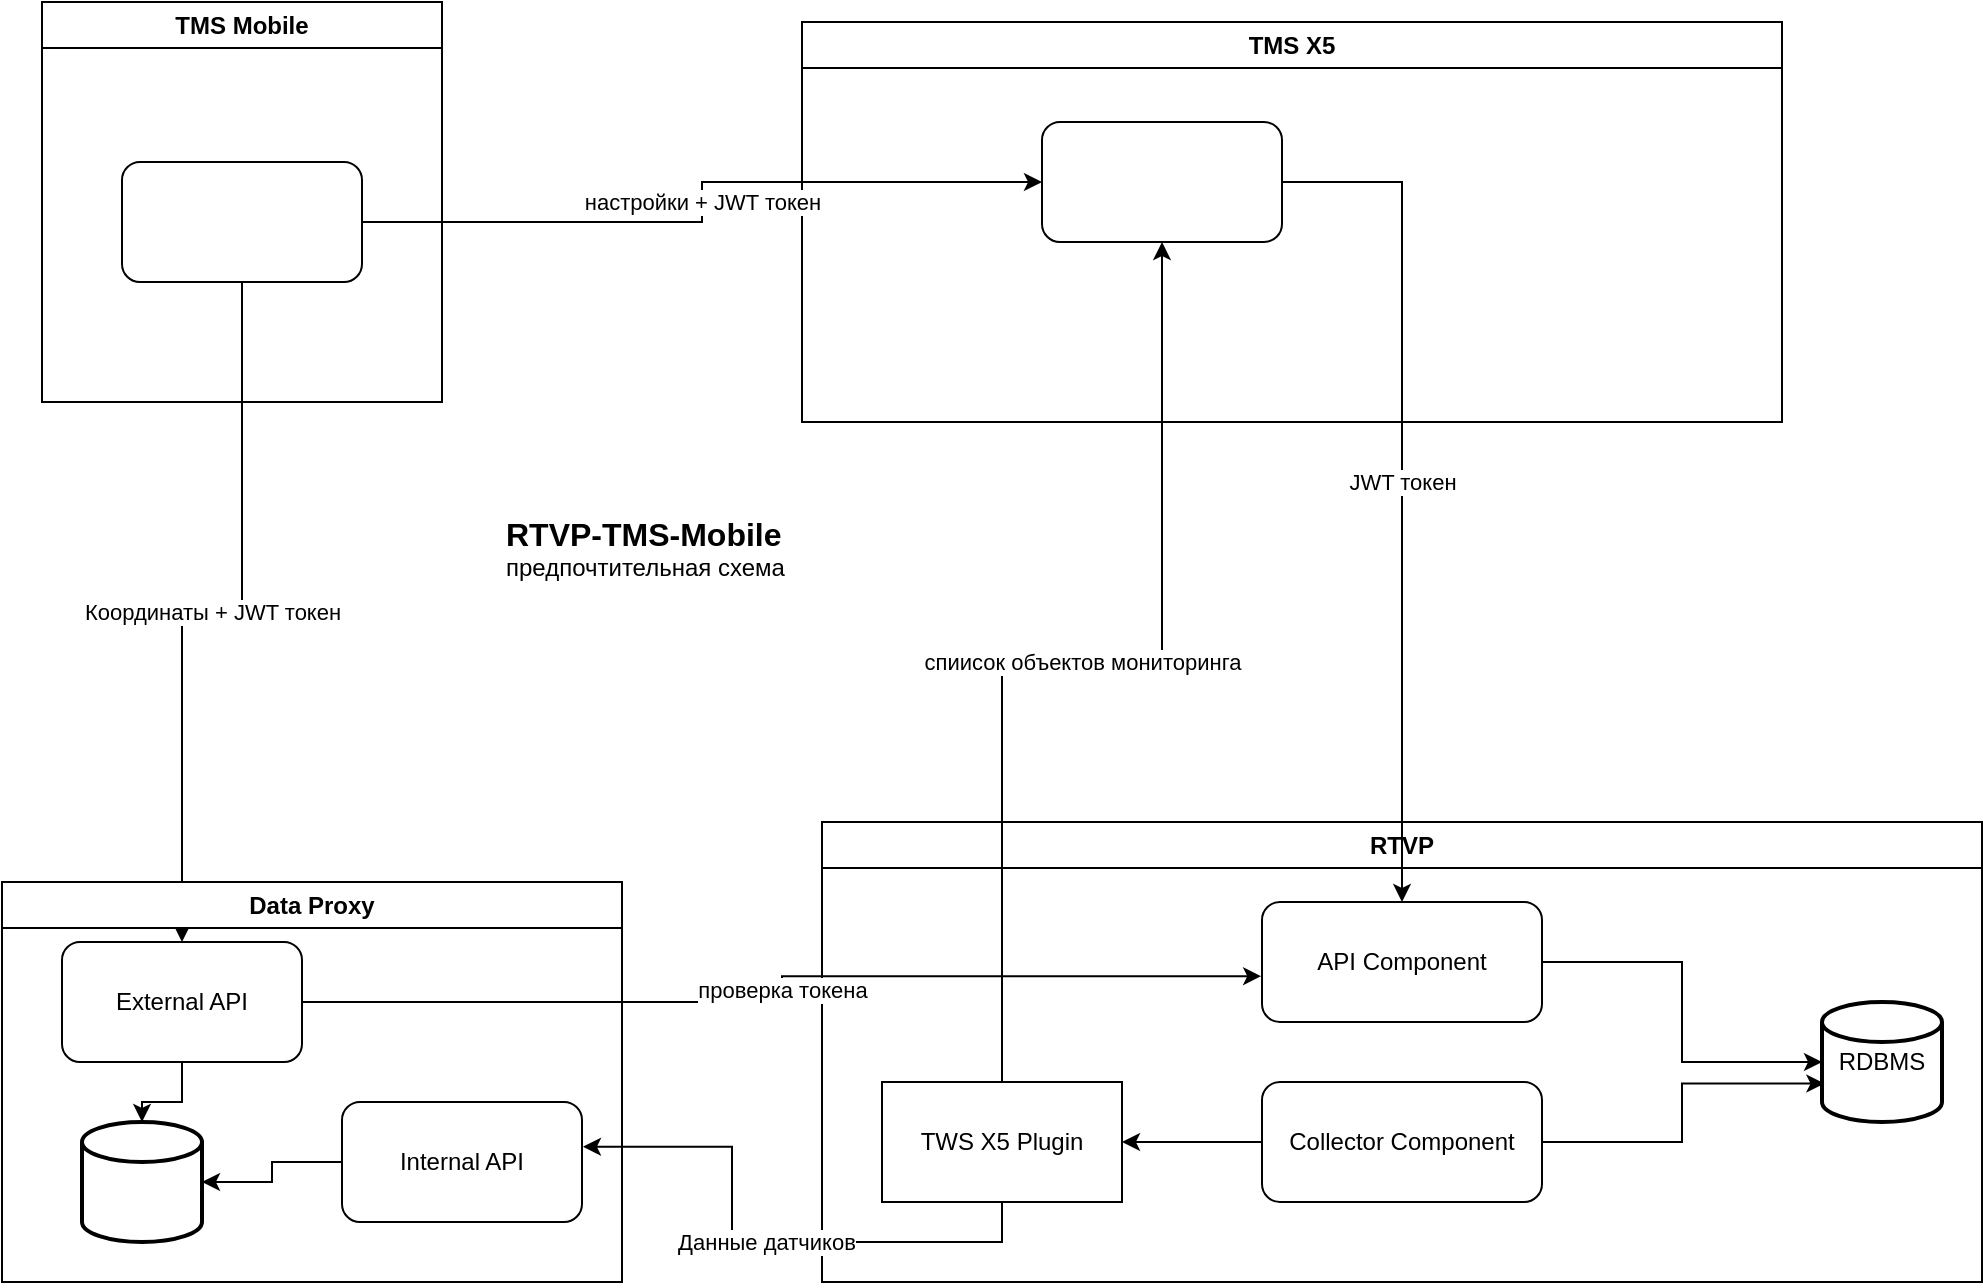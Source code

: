 <mxfile version="21.6.8" type="github" pages="3">
  <diagram name="желательная" id="74b105a0-9070-1c63-61bc-23e55f88626e">
    <mxGraphModel dx="1434" dy="774" grid="1" gridSize="10" guides="1" tooltips="1" connect="1" arrows="1" fold="1" page="1" pageScale="1.5" pageWidth="1169" pageHeight="826" background="none" math="0" shadow="0">
      <root>
        <mxCell id="0" style=";html=1;" />
        <mxCell id="1" style=";html=1;" parent="0" />
        <mxCell id="pc2m1EUT2kzoiwxsdK9a-4" value="RTVP" style="swimlane;whiteSpace=wrap;html=1;" parent="1" vertex="1">
          <mxGeometry x="520" y="470" width="580" height="230" as="geometry" />
        </mxCell>
        <mxCell id="pc2m1EUT2kzoiwxsdK9a-5" value="TWS X5 Plugin" style="rounded=0;whiteSpace=wrap;html=1;" parent="pc2m1EUT2kzoiwxsdK9a-4" vertex="1">
          <mxGeometry x="30" y="130" width="120" height="60" as="geometry" />
        </mxCell>
        <mxCell id="pc2m1EUT2kzoiwxsdK9a-6" value="RDBMS" style="strokeWidth=2;html=1;shape=mxgraph.flowchart.database;whiteSpace=wrap;" parent="pc2m1EUT2kzoiwxsdK9a-4" vertex="1">
          <mxGeometry x="500" y="90" width="60" height="60" as="geometry" />
        </mxCell>
        <mxCell id="pc2m1EUT2kzoiwxsdK9a-13" style="edgeStyle=orthogonalEdgeStyle;rounded=0;orthogonalLoop=1;jettySize=auto;html=1;entryX=0.02;entryY=0.68;entryDx=0;entryDy=0;entryPerimeter=0;" parent="pc2m1EUT2kzoiwxsdK9a-4" source="pc2m1EUT2kzoiwxsdK9a-10" target="pc2m1EUT2kzoiwxsdK9a-6" edge="1">
          <mxGeometry relative="1" as="geometry" />
        </mxCell>
        <mxCell id="pc2m1EUT2kzoiwxsdK9a-20" style="edgeStyle=orthogonalEdgeStyle;rounded=0;orthogonalLoop=1;jettySize=auto;html=1;" parent="pc2m1EUT2kzoiwxsdK9a-4" source="pc2m1EUT2kzoiwxsdK9a-10" target="pc2m1EUT2kzoiwxsdK9a-5" edge="1">
          <mxGeometry relative="1" as="geometry" />
        </mxCell>
        <mxCell id="pc2m1EUT2kzoiwxsdK9a-10" value="Collector Component" style="rounded=1;whiteSpace=wrap;html=1;" parent="pc2m1EUT2kzoiwxsdK9a-4" vertex="1">
          <mxGeometry x="220" y="130" width="140" height="60" as="geometry" />
        </mxCell>
        <mxCell id="pc2m1EUT2kzoiwxsdK9a-12" style="edgeStyle=orthogonalEdgeStyle;rounded=0;orthogonalLoop=1;jettySize=auto;html=1;entryX=0;entryY=0.5;entryDx=0;entryDy=0;entryPerimeter=0;" parent="pc2m1EUT2kzoiwxsdK9a-4" source="pc2m1EUT2kzoiwxsdK9a-9" target="pc2m1EUT2kzoiwxsdK9a-6" edge="1">
          <mxGeometry relative="1" as="geometry" />
        </mxCell>
        <mxCell id="pc2m1EUT2kzoiwxsdK9a-9" value="API Component" style="rounded=1;whiteSpace=wrap;html=1;" parent="pc2m1EUT2kzoiwxsdK9a-4" vertex="1">
          <mxGeometry x="220" y="40" width="140" height="60" as="geometry" />
        </mxCell>
        <mxCell id="pc2m1EUT2kzoiwxsdK9a-8" value="TMS X5" style="swimlane;whiteSpace=wrap;html=1;" parent="1" vertex="1">
          <mxGeometry x="510" y="70" width="490" height="200" as="geometry" />
        </mxCell>
        <mxCell id="pc2m1EUT2kzoiwxsdK9a-34" value="" style="rounded=1;whiteSpace=wrap;html=1;" parent="pc2m1EUT2kzoiwxsdK9a-8" vertex="1">
          <mxGeometry x="120" y="50" width="120" height="60" as="geometry" />
        </mxCell>
        <mxCell id="pc2m1EUT2kzoiwxsdK9a-27" value="Координаты + JWT токен" style="edgeStyle=orthogonalEdgeStyle;rounded=0;orthogonalLoop=1;jettySize=auto;html=1;" parent="1" source="pc2m1EUT2kzoiwxsdK9a-33" target="pc2m1EUT2kzoiwxsdK9a-26" edge="1">
          <mxGeometry relative="1" as="geometry" />
        </mxCell>
        <mxCell id="pc2m1EUT2kzoiwxsdK9a-15" value="TMS Mobile" style="swimlane;whiteSpace=wrap;html=1;" parent="1" vertex="1">
          <mxGeometry x="130" y="60" width="200" height="200" as="geometry" />
        </mxCell>
        <mxCell id="pc2m1EUT2kzoiwxsdK9a-33" value="" style="rounded=1;whiteSpace=wrap;html=1;" parent="pc2m1EUT2kzoiwxsdK9a-15" vertex="1">
          <mxGeometry x="40" y="80" width="120" height="60" as="geometry" />
        </mxCell>
        <mxCell id="pc2m1EUT2kzoiwxsdK9a-16" value="Data Proxy" style="swimlane;whiteSpace=wrap;html=1;" parent="1" vertex="1">
          <mxGeometry x="110" y="500" width="310" height="200" as="geometry" />
        </mxCell>
        <mxCell id="pc2m1EUT2kzoiwxsdK9a-32" style="edgeStyle=orthogonalEdgeStyle;rounded=0;orthogonalLoop=1;jettySize=auto;html=1;entryX=1;entryY=0.5;entryDx=0;entryDy=0;entryPerimeter=0;" parent="pc2m1EUT2kzoiwxsdK9a-16" source="pc2m1EUT2kzoiwxsdK9a-24" target="pc2m1EUT2kzoiwxsdK9a-30" edge="1">
          <mxGeometry relative="1" as="geometry" />
        </mxCell>
        <mxCell id="pc2m1EUT2kzoiwxsdK9a-24" value="Internal API" style="rounded=1;whiteSpace=wrap;html=1;" parent="pc2m1EUT2kzoiwxsdK9a-16" vertex="1">
          <mxGeometry x="170" y="110" width="120" height="60" as="geometry" />
        </mxCell>
        <mxCell id="pc2m1EUT2kzoiwxsdK9a-31" style="edgeStyle=orthogonalEdgeStyle;rounded=0;orthogonalLoop=1;jettySize=auto;html=1;" parent="pc2m1EUT2kzoiwxsdK9a-16" source="pc2m1EUT2kzoiwxsdK9a-26" target="pc2m1EUT2kzoiwxsdK9a-30" edge="1">
          <mxGeometry relative="1" as="geometry" />
        </mxCell>
        <mxCell id="pc2m1EUT2kzoiwxsdK9a-26" value="External API" style="rounded=1;whiteSpace=wrap;html=1;" parent="pc2m1EUT2kzoiwxsdK9a-16" vertex="1">
          <mxGeometry x="30" y="30" width="120" height="60" as="geometry" />
        </mxCell>
        <mxCell id="pc2m1EUT2kzoiwxsdK9a-30" value="" style="strokeWidth=2;html=1;shape=mxgraph.flowchart.database;whiteSpace=wrap;" parent="pc2m1EUT2kzoiwxsdK9a-16" vertex="1">
          <mxGeometry x="40" y="120" width="60" height="60" as="geometry" />
        </mxCell>
        <mxCell id="pc2m1EUT2kzoiwxsdK9a-23" value="Данные датчиков" style="edgeStyle=orthogonalEdgeStyle;rounded=0;orthogonalLoop=1;jettySize=auto;html=1;entryX=1.004;entryY=0.373;entryDx=0;entryDy=0;entryPerimeter=0;exitX=0.5;exitY=1;exitDx=0;exitDy=0;" parent="1" source="pc2m1EUT2kzoiwxsdK9a-5" target="pc2m1EUT2kzoiwxsdK9a-24" edge="1">
          <mxGeometry relative="1" as="geometry" />
        </mxCell>
        <mxCell id="pc2m1EUT2kzoiwxsdK9a-29" value="проверка токена" style="edgeStyle=orthogonalEdgeStyle;rounded=0;orthogonalLoop=1;jettySize=auto;html=1;entryX=-0.003;entryY=0.618;entryDx=0;entryDy=0;entryPerimeter=0;" parent="1" source="pc2m1EUT2kzoiwxsdK9a-26" target="pc2m1EUT2kzoiwxsdK9a-9" edge="1">
          <mxGeometry relative="1" as="geometry" />
        </mxCell>
        <mxCell id="pc2m1EUT2kzoiwxsdK9a-36" value="JWT токен" style="edgeStyle=orthogonalEdgeStyle;rounded=0;orthogonalLoop=1;jettySize=auto;html=1;exitX=1;exitY=0.5;exitDx=0;exitDy=0;" parent="1" source="pc2m1EUT2kzoiwxsdK9a-34" target="pc2m1EUT2kzoiwxsdK9a-9" edge="1">
          <mxGeometry relative="1" as="geometry" />
        </mxCell>
        <mxCell id="pc2m1EUT2kzoiwxsdK9a-37" value="настройки + JWT токен" style="edgeStyle=orthogonalEdgeStyle;rounded=0;orthogonalLoop=1;jettySize=auto;html=1;" parent="1" source="pc2m1EUT2kzoiwxsdK9a-33" target="pc2m1EUT2kzoiwxsdK9a-34" edge="1">
          <mxGeometry relative="1" as="geometry" />
        </mxCell>
        <mxCell id="pc2m1EUT2kzoiwxsdK9a-38" value="спиисок объектов мониторинга" style="edgeStyle=orthogonalEdgeStyle;rounded=0;orthogonalLoop=1;jettySize=auto;html=1;entryX=0.5;entryY=1;entryDx=0;entryDy=0;" parent="1" source="pc2m1EUT2kzoiwxsdK9a-5" target="pc2m1EUT2kzoiwxsdK9a-34" edge="1">
          <mxGeometry relative="1" as="geometry" />
        </mxCell>
        <object placeholders="1" c4Name="RTVP-TMS-Mobile" c4Type="ContainerDiagramTitle" c4Description="предпочтительная схема" label="&lt;font style=&quot;font-size: 16px&quot;&gt;&lt;b&gt;&lt;div style=&quot;text-align: left&quot;&gt;%c4Name%&lt;/div&gt;&lt;/b&gt;&lt;/font&gt;&lt;div style=&quot;text-align: left&quot;&gt;%c4Description%&lt;/div&gt;" id="BQD_TY5szDUOwG55Ezy5-1">
          <mxCell style="text;html=1;strokeColor=none;fillColor=none;align=left;verticalAlign=top;whiteSpace=wrap;rounded=0;metaEdit=1;allowArrows=0;resizable=1;rotatable=0;connectable=0;recursiveResize=0;expand=0;pointerEvents=0;points=[[0.25,0,0],[0.5,0,0],[0.75,0,0],[1,0.25,0],[1,0.5,0],[1,0.75,0],[0.75,1,0],[0.5,1,0],[0.25,1,0],[0,0.75,0],[0,0.5,0],[0,0.25,0]];" parent="1" vertex="1">
            <mxGeometry x="360" y="310" width="260" height="40" as="geometry" />
          </mxCell>
        </object>
      </root>
    </mxGraphModel>
  </diagram>
  <diagram name="желательная2" id="Z-emMqpk38f8x8asANi4">
    <mxGraphModel dx="1434" dy="774" grid="1" gridSize="10" guides="1" tooltips="1" connect="1" arrows="1" fold="1" page="1" pageScale="1.5" pageWidth="1169" pageHeight="826" background="none" math="0" shadow="0">
      <root>
        <mxCell id="tSx8S32rKkU77oZO9det-0" style=";html=1;" />
        <mxCell id="tSx8S32rKkU77oZO9det-1" style=";html=1;" parent="tSx8S32rKkU77oZO9det-0" />
        <mxCell id="tSx8S32rKkU77oZO9det-2" value="RTVP" style="swimlane;whiteSpace=wrap;html=1;" vertex="1" parent="tSx8S32rKkU77oZO9det-1">
          <mxGeometry x="520" y="470" width="580" height="230" as="geometry" />
        </mxCell>
        <mxCell id="tSx8S32rKkU77oZO9det-3" value="TWS X5 Plugin" style="rounded=0;whiteSpace=wrap;html=1;" vertex="1" parent="tSx8S32rKkU77oZO9det-2">
          <mxGeometry x="30" y="130" width="120" height="60" as="geometry" />
        </mxCell>
        <mxCell id="tSx8S32rKkU77oZO9det-4" value="RDBMS" style="strokeWidth=2;html=1;shape=mxgraph.flowchart.database;whiteSpace=wrap;" vertex="1" parent="tSx8S32rKkU77oZO9det-2">
          <mxGeometry x="500" y="90" width="60" height="60" as="geometry" />
        </mxCell>
        <mxCell id="tSx8S32rKkU77oZO9det-5" style="edgeStyle=orthogonalEdgeStyle;rounded=0;orthogonalLoop=1;jettySize=auto;html=1;entryX=0.02;entryY=0.68;entryDx=0;entryDy=0;entryPerimeter=0;" edge="1" parent="tSx8S32rKkU77oZO9det-2" source="tSx8S32rKkU77oZO9det-7" target="tSx8S32rKkU77oZO9det-4">
          <mxGeometry relative="1" as="geometry" />
        </mxCell>
        <mxCell id="tSx8S32rKkU77oZO9det-6" style="edgeStyle=orthogonalEdgeStyle;rounded=0;orthogonalLoop=1;jettySize=auto;html=1;" edge="1" parent="tSx8S32rKkU77oZO9det-2" source="tSx8S32rKkU77oZO9det-7" target="tSx8S32rKkU77oZO9det-3">
          <mxGeometry relative="1" as="geometry" />
        </mxCell>
        <mxCell id="tSx8S32rKkU77oZO9det-7" value="Collector Component" style="rounded=1;whiteSpace=wrap;html=1;" vertex="1" parent="tSx8S32rKkU77oZO9det-2">
          <mxGeometry x="220" y="130" width="140" height="60" as="geometry" />
        </mxCell>
        <mxCell id="tSx8S32rKkU77oZO9det-8" style="edgeStyle=orthogonalEdgeStyle;rounded=0;orthogonalLoop=1;jettySize=auto;html=1;entryX=0;entryY=0.5;entryDx=0;entryDy=0;entryPerimeter=0;" edge="1" parent="tSx8S32rKkU77oZO9det-2" source="tSx8S32rKkU77oZO9det-9" target="tSx8S32rKkU77oZO9det-4">
          <mxGeometry relative="1" as="geometry" />
        </mxCell>
        <mxCell id="tSx8S32rKkU77oZO9det-9" value="API Component" style="rounded=1;whiteSpace=wrap;html=1;" vertex="1" parent="tSx8S32rKkU77oZO9det-2">
          <mxGeometry x="220" y="40" width="140" height="60" as="geometry" />
        </mxCell>
        <mxCell id="tSx8S32rKkU77oZO9det-12" value="Данные датчиков + JWT токен" style="edgeStyle=orthogonalEdgeStyle;rounded=0;orthogonalLoop=1;jettySize=auto;html=1;exitX=0;exitY=0.5;exitDx=0;exitDy=0;" edge="1" parent="tSx8S32rKkU77oZO9det-1" source="tSx8S32rKkU77oZO9det-14" target="tSx8S32rKkU77oZO9det-19">
          <mxGeometry relative="1" as="geometry" />
        </mxCell>
        <mxCell id="tSx8S32rKkU77oZO9det-13" value="TMS Mobile" style="swimlane;whiteSpace=wrap;html=1;" vertex="1" parent="tSx8S32rKkU77oZO9det-1">
          <mxGeometry x="130" y="60" width="200" height="200" as="geometry" />
        </mxCell>
        <mxCell id="tSx8S32rKkU77oZO9det-14" value="" style="rounded=1;whiteSpace=wrap;html=1;" vertex="1" parent="tSx8S32rKkU77oZO9det-13">
          <mxGeometry x="40" y="80" width="120" height="60" as="geometry" />
        </mxCell>
        <mxCell id="tSx8S32rKkU77oZO9det-15" value="Data Proxy" style="swimlane;whiteSpace=wrap;html=1;" vertex="1" parent="tSx8S32rKkU77oZO9det-1">
          <mxGeometry x="110" y="500" width="310" height="200" as="geometry" />
        </mxCell>
        <mxCell id="tSx8S32rKkU77oZO9det-16" style="edgeStyle=orthogonalEdgeStyle;rounded=0;orthogonalLoop=1;jettySize=auto;html=1;entryX=1;entryY=0.5;entryDx=0;entryDy=0;entryPerimeter=0;" edge="1" parent="tSx8S32rKkU77oZO9det-15" source="tSx8S32rKkU77oZO9det-17" target="tSx8S32rKkU77oZO9det-20">
          <mxGeometry relative="1" as="geometry" />
        </mxCell>
        <mxCell id="tSx8S32rKkU77oZO9det-17" value="Internal API" style="rounded=1;whiteSpace=wrap;html=1;" vertex="1" parent="tSx8S32rKkU77oZO9det-15">
          <mxGeometry x="170" y="110" width="120" height="60" as="geometry" />
        </mxCell>
        <mxCell id="tSx8S32rKkU77oZO9det-18" style="edgeStyle=orthogonalEdgeStyle;rounded=0;orthogonalLoop=1;jettySize=auto;html=1;" edge="1" parent="tSx8S32rKkU77oZO9det-15" source="tSx8S32rKkU77oZO9det-19" target="tSx8S32rKkU77oZO9det-20">
          <mxGeometry relative="1" as="geometry" />
        </mxCell>
        <mxCell id="tSx8S32rKkU77oZO9det-19" value="External API" style="rounded=1;whiteSpace=wrap;html=1;" vertex="1" parent="tSx8S32rKkU77oZO9det-15">
          <mxGeometry x="30" y="30" width="120" height="60" as="geometry" />
        </mxCell>
        <mxCell id="tSx8S32rKkU77oZO9det-20" value="" style="strokeWidth=2;html=1;shape=mxgraph.flowchart.database;whiteSpace=wrap;" vertex="1" parent="tSx8S32rKkU77oZO9det-15">
          <mxGeometry x="40" y="120" width="60" height="60" as="geometry" />
        </mxCell>
        <mxCell id="tSx8S32rKkU77oZO9det-21" value="Данные датчиков" style="edgeStyle=orthogonalEdgeStyle;rounded=0;orthogonalLoop=1;jettySize=auto;html=1;entryX=1.004;entryY=0.373;entryDx=0;entryDy=0;entryPerimeter=0;exitX=0.5;exitY=1;exitDx=0;exitDy=0;" edge="1" parent="tSx8S32rKkU77oZO9det-1" source="tSx8S32rKkU77oZO9det-3" target="tSx8S32rKkU77oZO9det-17">
          <mxGeometry relative="1" as="geometry" />
        </mxCell>
        <object placeholders="1" c4Name="RTVP-TMS-Mobile" c4Type="ContainerDiagramTitle" c4Description="предпочтительная схема - 2" label="&lt;font style=&quot;font-size: 16px&quot;&gt;&lt;b&gt;&lt;div style=&quot;text-align: left&quot;&gt;%c4Name%&lt;/div&gt;&lt;/b&gt;&lt;/font&gt;&lt;div style=&quot;text-align: left&quot;&gt;%c4Description%&lt;/div&gt;" id="tSx8S32rKkU77oZO9det-26">
          <mxCell style="text;html=1;strokeColor=none;fillColor=none;align=left;verticalAlign=top;whiteSpace=wrap;rounded=0;metaEdit=1;allowArrows=0;resizable=1;rotatable=0;connectable=0;recursiveResize=0;expand=0;pointerEvents=0;points=[[0.25,0,0],[0.5,0,0],[0.75,0,0],[1,0.25,0],[1,0.5,0],[1,0.75,0],[0.75,1,0],[0.5,1,0],[0.25,1,0],[0,0.75,0],[0,0.5,0],[0,0.25,0]];" vertex="1" parent="tSx8S32rKkU77oZO9det-1">
            <mxGeometry x="390" y="40" width="260" height="40" as="geometry" />
          </mxCell>
        </object>
        <mxCell id="ktOnHeSMmgy3L0h40rcj-0" value="AxMam" style="swimlane;whiteSpace=wrap;html=1;" vertex="1" parent="tSx8S32rKkU77oZO9det-1">
          <mxGeometry x="590" y="100" width="200" height="170" as="geometry" />
        </mxCell>
        <mxCell id="ktOnHeSMmgy3L0h40rcj-1" value="Конфигурация" style="rounded=1;whiteSpace=wrap;html=1;" vertex="1" parent="ktOnHeSMmgy3L0h40rcj-0">
          <mxGeometry x="20" y="40" width="120" height="60" as="geometry" />
        </mxCell>
        <mxCell id="ktOnHeSMmgy3L0h40rcj-2" style="edgeStyle=orthogonalEdgeStyle;rounded=0;orthogonalLoop=1;jettySize=auto;html=1;entryX=0;entryY=0.5;entryDx=0;entryDy=0;" edge="1" parent="tSx8S32rKkU77oZO9det-1" source="tSx8S32rKkU77oZO9det-14" target="ktOnHeSMmgy3L0h40rcj-1">
          <mxGeometry relative="1" as="geometry" />
        </mxCell>
        <mxCell id="ktOnHeSMmgy3L0h40rcj-3" value="Private key для токена и адрес DataProxy" style="edgeLabel;html=1;align=center;verticalAlign=middle;resizable=0;points=[];" vertex="1" connectable="0" parent="ktOnHeSMmgy3L0h40rcj-2">
          <mxGeometry x="0.342" y="2" relative="1" as="geometry">
            <mxPoint as="offset" />
          </mxGeometry>
        </mxCell>
        <mxCell id="C_KNxXhGVmDPq3MsO7Rk-0" value="TMS X5" style="swimlane;whiteSpace=wrap;html=1;" vertex="1" parent="tSx8S32rKkU77oZO9det-1">
          <mxGeometry x="850" y="80" width="240" height="200" as="geometry" />
        </mxCell>
        <mxCell id="C_KNxXhGVmDPq3MsO7Rk-1" value="" style="rounded=1;whiteSpace=wrap;html=1;" vertex="1" parent="C_KNxXhGVmDPq3MsO7Rk-0">
          <mxGeometry x="70" y="50" width="120" height="60" as="geometry" />
        </mxCell>
        <mxCell id="C_KNxXhGVmDPq3MsO7Rk-2" style="edgeStyle=orthogonalEdgeStyle;rounded=0;orthogonalLoop=1;jettySize=auto;html=1;entryX=0.429;entryY=0;entryDx=0;entryDy=0;entryPerimeter=0;exitX=0.5;exitY=1;exitDx=0;exitDy=0;" edge="1" parent="tSx8S32rKkU77oZO9det-1" source="C_KNxXhGVmDPq3MsO7Rk-1" target="tSx8S32rKkU77oZO9det-9">
          <mxGeometry relative="1" as="geometry" />
        </mxCell>
        <mxCell id="C_KNxXhGVmDPq3MsO7Rk-3" value="Существующая интеграция" style="edgeLabel;html=1;align=center;verticalAlign=middle;resizable=0;points=[];" vertex="1" connectable="0" parent="C_KNxXhGVmDPq3MsO7Rk-2">
          <mxGeometry x="0.436" y="-2" relative="1" as="geometry">
            <mxPoint as="offset" />
          </mxGeometry>
        </mxCell>
        <mxCell id="C_KNxXhGVmDPq3MsO7Rk-4" style="edgeStyle=orthogonalEdgeStyle;rounded=0;orthogonalLoop=1;jettySize=auto;html=1;entryX=0.25;entryY=1;entryDx=0;entryDy=0;exitX=0.5;exitY=1;exitDx=0;exitDy=0;" edge="1" parent="tSx8S32rKkU77oZO9det-1" source="tSx8S32rKkU77oZO9det-14" target="C_KNxXhGVmDPq3MsO7Rk-1">
          <mxGeometry relative="1" as="geometry">
            <Array as="points">
              <mxPoint x="230" y="310" />
              <mxPoint x="950" y="310" />
            </Array>
          </mxGeometry>
        </mxCell>
        <mxCell id="C_KNxXhGVmDPq3MsO7Rk-5" value="&lt;div&gt;RTVP OrganizationID&lt;/div&gt;" style="edgeLabel;html=1;align=center;verticalAlign=middle;resizable=0;points=[];" vertex="1" connectable="0" parent="C_KNxXhGVmDPq3MsO7Rk-4">
          <mxGeometry x="-0.048" y="-1" relative="1" as="geometry">
            <mxPoint as="offset" />
          </mxGeometry>
        </mxCell>
        <mxCell id="C_KNxXhGVmDPq3MsO7Rk-6" value="&lt;div&gt;JWT токен шифруется закрытым ключом&lt;/div&gt;&lt;div&gt;содержит:&lt;/div&gt;&lt;div&gt;- TermialId&lt;/div&gt;&lt;div&gt;- OrganizationId&lt;/div&gt;&lt;div&gt;&lt;br&gt;&lt;/div&gt;&lt;div&gt;формат данных (можно plain text или бинарный):&lt;/div&gt;&lt;div&gt;- unix time stamp UTC&lt;/div&gt;&lt;div&gt;- тип датчика (location, speed, azimuth, etc)&lt;/div&gt;&lt;div&gt;- значение&lt;br&gt;&lt;/div&gt;&lt;div&gt;&lt;br&gt;&lt;/div&gt;&lt;div&gt;&lt;br&gt;&lt;/div&gt;&lt;div align=&quot;left&quot;&gt;&lt;br&gt;&lt;/div&gt;" style="text;html=1;align=center;verticalAlign=middle;resizable=0;points=[];autosize=1;strokeColor=none;fillColor=none;" vertex="1" parent="tSx8S32rKkU77oZO9det-1">
          <mxGeometry x="240" y="320" width="300" height="190" as="geometry" />
        </mxCell>
        <mxCell id="C_KNxXhGVmDPq3MsO7Rk-7" style="edgeStyle=orthogonalEdgeStyle;rounded=0;orthogonalLoop=1;jettySize=auto;html=1;entryX=0.75;entryY=1;entryDx=0;entryDy=0;exitX=0.5;exitY=0;exitDx=0;exitDy=0;" edge="1" parent="tSx8S32rKkU77oZO9det-1" source="tSx8S32rKkU77oZO9det-3" target="C_KNxXhGVmDPq3MsO7Rk-1">
          <mxGeometry relative="1" as="geometry">
            <Array as="points">
              <mxPoint x="610" y="410" />
              <mxPoint x="1010" y="410" />
            </Array>
          </mxGeometry>
        </mxCell>
        <mxCell id="C_KNxXhGVmDPq3MsO7Rk-8" value="&lt;div&gt;Список мобильных терминалов&amp;nbsp;&lt;/div&gt;&lt;div&gt;(логин/пароль указывается при создании externalResource)&lt;/div&gt;" style="edgeLabel;html=1;align=center;verticalAlign=middle;resizable=0;points=[];" vertex="1" connectable="0" parent="C_KNxXhGVmDPq3MsO7Rk-7">
          <mxGeometry x="0.289" y="-3" relative="1" as="geometry">
            <mxPoint x="58" y="-3" as="offset" />
          </mxGeometry>
        </mxCell>
      </root>
    </mxGraphModel>
  </diagram>
  <diagram id="f_a8Fa5P6km4YSJOjpAg" name="предлагаемая">
    <mxGraphModel dx="1434" dy="774" grid="1" gridSize="10" guides="1" tooltips="1" connect="1" arrows="1" fold="1" page="1" pageScale="1" pageWidth="1169" pageHeight="827" math="0" shadow="0">
      <root>
        <mxCell id="0" />
        <mxCell id="1" parent="0" />
        <mxCell id="u2g-V_Y5iYY35ipoLynW-1" value="RTVP" style="swimlane;whiteSpace=wrap;html=1;" parent="1" vertex="1">
          <mxGeometry x="435" y="504" width="580" height="230" as="geometry" />
        </mxCell>
        <mxCell id="u2g-V_Y5iYY35ipoLynW-3" value="RDBMS" style="strokeWidth=2;html=1;shape=mxgraph.flowchart.database;whiteSpace=wrap;" parent="u2g-V_Y5iYY35ipoLynW-1" vertex="1">
          <mxGeometry x="500" y="90" width="60" height="60" as="geometry" />
        </mxCell>
        <mxCell id="u2g-V_Y5iYY35ipoLynW-7" style="edgeStyle=orthogonalEdgeStyle;rounded=0;orthogonalLoop=1;jettySize=auto;html=1;entryX=0;entryY=0.5;entryDx=0;entryDy=0;entryPerimeter=0;" parent="u2g-V_Y5iYY35ipoLynW-1" source="u2g-V_Y5iYY35ipoLynW-8" target="u2g-V_Y5iYY35ipoLynW-3" edge="1">
          <mxGeometry relative="1" as="geometry" />
        </mxCell>
        <mxCell id="u2g-V_Y5iYY35ipoLynW-8" value="API Component" style="rounded=1;whiteSpace=wrap;html=1;" parent="u2g-V_Y5iYY35ipoLynW-1" vertex="1">
          <mxGeometry x="220" y="40" width="140" height="60" as="geometry" />
        </mxCell>
        <mxCell id="u2g-V_Y5iYY35ipoLynW-9" value="TMS X5" style="swimlane;whiteSpace=wrap;html=1;" parent="1" vertex="1">
          <mxGeometry x="435" y="190" width="490" height="200" as="geometry" />
        </mxCell>
        <mxCell id="u2g-V_Y5iYY35ipoLynW-10" value="" style="rounded=1;whiteSpace=wrap;html=1;" parent="u2g-V_Y5iYY35ipoLynW-9" vertex="1">
          <mxGeometry x="120" y="50" width="120" height="60" as="geometry" />
        </mxCell>
        <mxCell id="u2g-V_Y5iYY35ipoLynW-11" value="Координаты + JWT токен" style="edgeStyle=orthogonalEdgeStyle;rounded=0;orthogonalLoop=1;jettySize=auto;html=1;" parent="1" source="u2g-V_Y5iYY35ipoLynW-13" target="u2g-V_Y5iYY35ipoLynW-18" edge="1">
          <mxGeometry relative="1" as="geometry" />
        </mxCell>
        <mxCell id="u2g-V_Y5iYY35ipoLynW-12" value="TMS Mobile" style="swimlane;whiteSpace=wrap;html=1;" parent="1" vertex="1">
          <mxGeometry x="55" y="94" width="200" height="200" as="geometry" />
        </mxCell>
        <mxCell id="u2g-V_Y5iYY35ipoLynW-13" value="" style="rounded=1;whiteSpace=wrap;html=1;" parent="u2g-V_Y5iYY35ipoLynW-12" vertex="1">
          <mxGeometry x="40" y="80" width="120" height="60" as="geometry" />
        </mxCell>
        <mxCell id="u2g-V_Y5iYY35ipoLynW-14" value="Data Proxy" style="swimlane;whiteSpace=wrap;html=1;" parent="1" vertex="1">
          <mxGeometry x="35" y="534" width="310" height="200" as="geometry" />
        </mxCell>
        <mxCell id="u2g-V_Y5iYY35ipoLynW-18" value="External API" style="rounded=1;whiteSpace=wrap;html=1;" parent="u2g-V_Y5iYY35ipoLynW-14" vertex="1">
          <mxGeometry x="30" y="30" width="120" height="60" as="geometry" />
        </mxCell>
        <mxCell id="u2g-V_Y5iYY35ipoLynW-21" value="проверка токена" style="edgeStyle=orthogonalEdgeStyle;rounded=0;orthogonalLoop=1;jettySize=auto;html=1;entryX=-0.003;entryY=0.618;entryDx=0;entryDy=0;entryPerimeter=0;" parent="1" source="u2g-V_Y5iYY35ipoLynW-18" target="u2g-V_Y5iYY35ipoLynW-8" edge="1">
          <mxGeometry relative="1" as="geometry" />
        </mxCell>
        <mxCell id="u2g-V_Y5iYY35ipoLynW-22" value="JWT токен" style="edgeStyle=orthogonalEdgeStyle;rounded=0;orthogonalLoop=1;jettySize=auto;html=1;" parent="1" source="u2g-V_Y5iYY35ipoLynW-10" target="u2g-V_Y5iYY35ipoLynW-8" edge="1">
          <mxGeometry relative="1" as="geometry" />
        </mxCell>
        <mxCell id="u2g-V_Y5iYY35ipoLynW-23" value="настройки + JWT токен" style="edgeStyle=orthogonalEdgeStyle;rounded=0;orthogonalLoop=1;jettySize=auto;html=1;" parent="1" source="u2g-V_Y5iYY35ipoLynW-13" target="u2g-V_Y5iYY35ipoLynW-10" edge="1">
          <mxGeometry relative="1" as="geometry" />
        </mxCell>
        <mxCell id="u2g-V_Y5iYY35ipoLynW-25" value="данные датчиков" style="edgeStyle=orthogonalEdgeStyle;rounded=0;orthogonalLoop=1;jettySize=auto;html=1;entryX=0.633;entryY=1.033;entryDx=0;entryDy=0;entryPerimeter=0;" parent="1" source="u2g-V_Y5iYY35ipoLynW-18" target="u2g-V_Y5iYY35ipoLynW-3" edge="1">
          <mxGeometry relative="1" as="geometry">
            <Array as="points">
              <mxPoint x="125" y="694" />
              <mxPoint x="1093" y="694" />
            </Array>
          </mxGeometry>
        </mxCell>
        <mxCell id="u2g-V_Y5iYY35ipoLynW-26" value="создать/удалить объект мониторинга" style="edgeStyle=orthogonalEdgeStyle;rounded=0;orthogonalLoop=1;jettySize=auto;html=1;entryX=0.75;entryY=0;entryDx=0;entryDy=0;exitX=1;exitY=0.5;exitDx=0;exitDy=0;" parent="1" source="u2g-V_Y5iYY35ipoLynW-10" target="u2g-V_Y5iYY35ipoLynW-8" edge="1">
          <mxGeometry relative="1" as="geometry">
            <mxPoint x="625" y="264" as="targetPoint" />
            <Array as="points">
              <mxPoint x="760" y="270" />
            </Array>
          </mxGeometry>
        </mxCell>
        <object placeholders="1" c4Name="RTVP-TMS-Mobile" c4Type="ContainerDiagramTitle" c4Description="предлагаемая схема" label="&lt;font style=&quot;font-size: 16px&quot;&gt;&lt;b&gt;&lt;div style=&quot;text-align: left&quot;&gt;%c4Name%&lt;/div&gt;&lt;/b&gt;&lt;/font&gt;&lt;div style=&quot;text-align: left&quot;&gt;%c4Description%&lt;/div&gt;" id="rqfN_GbwdfvclOmeV7Kz-2">
          <mxCell style="text;html=1;strokeColor=none;fillColor=none;align=left;verticalAlign=top;whiteSpace=wrap;rounded=0;metaEdit=1;allowArrows=0;resizable=1;rotatable=0;connectable=0;recursiveResize=0;expand=0;pointerEvents=0;points=[[0.25,0,0],[0.5,0,0],[0.75,0,0],[1,0.25,0],[1,0.5,0],[1,0.75,0],[0.75,1,0],[0.5,1,0],[0.25,1,0],[0,0.75,0],[0,0.5,0],[0,0.25,0]];" parent="1" vertex="1">
            <mxGeometry x="810" y="420" width="260" height="40" as="geometry" />
          </mxCell>
        </object>
      </root>
    </mxGraphModel>
  </diagram>
</mxfile>
